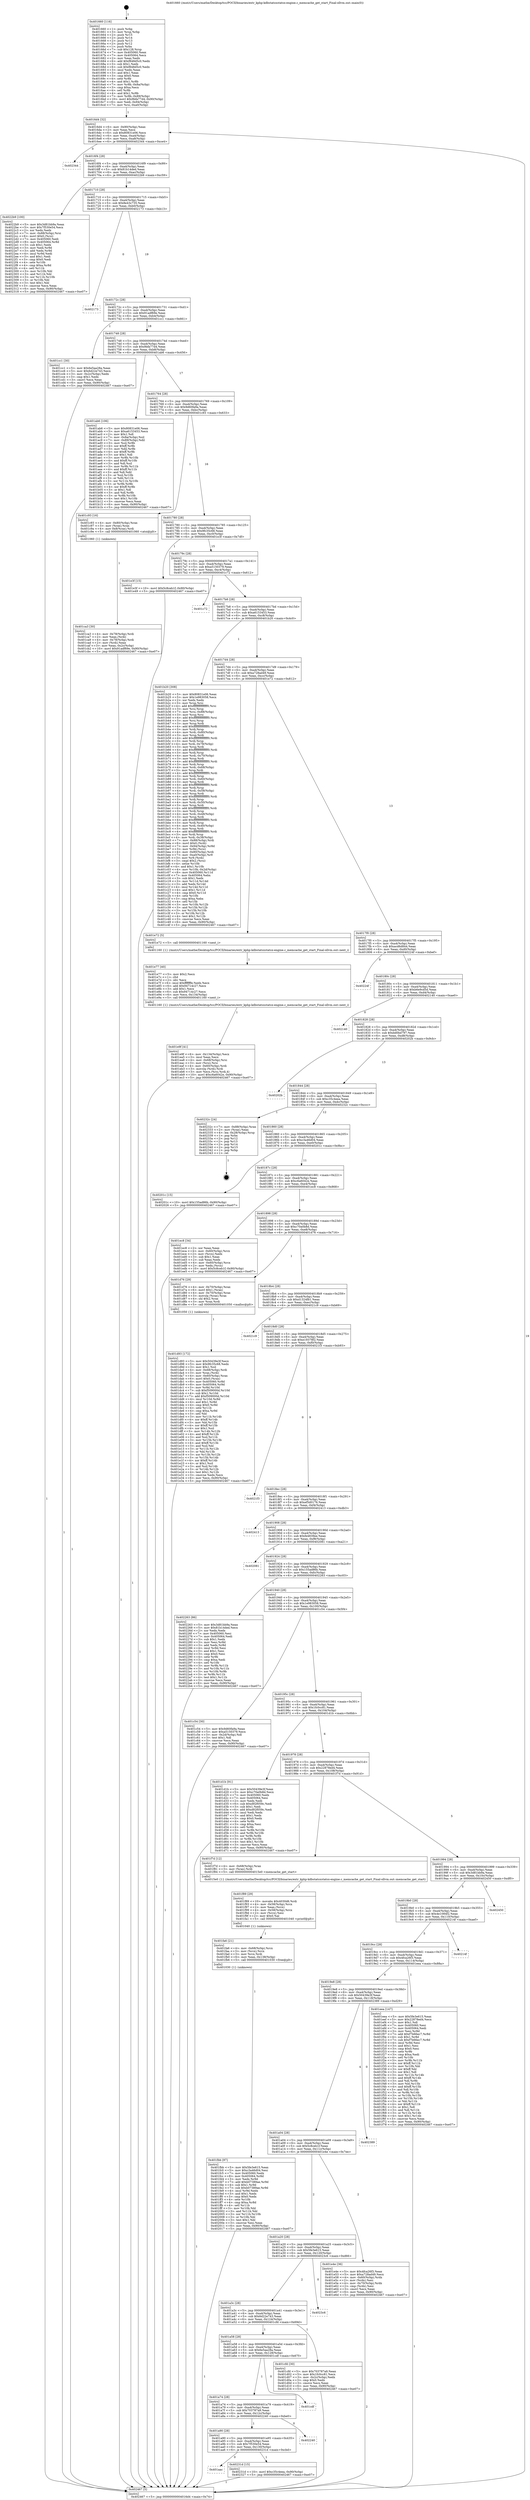 digraph "0x401660" {
  label = "0x401660 (/mnt/c/Users/mathe/Desktop/tcc/POCII/binaries/extr_kphp-kdbstatsxstatsx-engine.c_memcache_get_start_Final-ollvm.out::main(0))"
  labelloc = "t"
  node[shape=record]

  Entry [label="",width=0.3,height=0.3,shape=circle,fillcolor=black,style=filled]
  "0x4016d4" [label="{
     0x4016d4 [32]\l
     | [instrs]\l
     &nbsp;&nbsp;0x4016d4 \<+6\>: mov -0x90(%rbp),%eax\l
     &nbsp;&nbsp;0x4016da \<+2\>: mov %eax,%ecx\l
     &nbsp;&nbsp;0x4016dc \<+6\>: sub $0x80831e06,%ecx\l
     &nbsp;&nbsp;0x4016e2 \<+6\>: mov %eax,-0xa4(%rbp)\l
     &nbsp;&nbsp;0x4016e8 \<+6\>: mov %ecx,-0xa8(%rbp)\l
     &nbsp;&nbsp;0x4016ee \<+6\>: je 0000000000402344 \<main+0xce4\>\l
  }"]
  "0x402344" [label="{
     0x402344\l
  }", style=dashed]
  "0x4016f4" [label="{
     0x4016f4 [28]\l
     | [instrs]\l
     &nbsp;&nbsp;0x4016f4 \<+5\>: jmp 00000000004016f9 \<main+0x99\>\l
     &nbsp;&nbsp;0x4016f9 \<+6\>: mov -0xa4(%rbp),%eax\l
     &nbsp;&nbsp;0x4016ff \<+5\>: sub $0x81b14ded,%eax\l
     &nbsp;&nbsp;0x401704 \<+6\>: mov %eax,-0xac(%rbp)\l
     &nbsp;&nbsp;0x40170a \<+6\>: je 00000000004022b9 \<main+0xc59\>\l
  }"]
  Exit [label="",width=0.3,height=0.3,shape=circle,fillcolor=black,style=filled,peripheries=2]
  "0x4022b9" [label="{
     0x4022b9 [100]\l
     | [instrs]\l
     &nbsp;&nbsp;0x4022b9 \<+5\>: mov $0x3d81bb9a,%eax\l
     &nbsp;&nbsp;0x4022be \<+5\>: mov $0x7f530e54,%ecx\l
     &nbsp;&nbsp;0x4022c3 \<+2\>: xor %edx,%edx\l
     &nbsp;&nbsp;0x4022c5 \<+7\>: mov -0x88(%rbp),%rsi\l
     &nbsp;&nbsp;0x4022cc \<+6\>: movl $0x0,(%rsi)\l
     &nbsp;&nbsp;0x4022d2 \<+7\>: mov 0x405060,%edi\l
     &nbsp;&nbsp;0x4022d9 \<+8\>: mov 0x405064,%r8d\l
     &nbsp;&nbsp;0x4022e1 \<+3\>: sub $0x1,%edx\l
     &nbsp;&nbsp;0x4022e4 \<+3\>: mov %edi,%r9d\l
     &nbsp;&nbsp;0x4022e7 \<+3\>: add %edx,%r9d\l
     &nbsp;&nbsp;0x4022ea \<+4\>: imul %r9d,%edi\l
     &nbsp;&nbsp;0x4022ee \<+3\>: and $0x1,%edi\l
     &nbsp;&nbsp;0x4022f1 \<+3\>: cmp $0x0,%edi\l
     &nbsp;&nbsp;0x4022f4 \<+4\>: sete %r10b\l
     &nbsp;&nbsp;0x4022f8 \<+4\>: cmp $0xa,%r8d\l
     &nbsp;&nbsp;0x4022fc \<+4\>: setl %r11b\l
     &nbsp;&nbsp;0x402300 \<+3\>: mov %r10b,%bl\l
     &nbsp;&nbsp;0x402303 \<+3\>: and %r11b,%bl\l
     &nbsp;&nbsp;0x402306 \<+3\>: xor %r11b,%r10b\l
     &nbsp;&nbsp;0x402309 \<+3\>: or %r10b,%bl\l
     &nbsp;&nbsp;0x40230c \<+3\>: test $0x1,%bl\l
     &nbsp;&nbsp;0x40230f \<+3\>: cmovne %ecx,%eax\l
     &nbsp;&nbsp;0x402312 \<+6\>: mov %eax,-0x90(%rbp)\l
     &nbsp;&nbsp;0x402318 \<+5\>: jmp 0000000000402467 \<main+0xe07\>\l
  }"]
  "0x401710" [label="{
     0x401710 [28]\l
     | [instrs]\l
     &nbsp;&nbsp;0x401710 \<+5\>: jmp 0000000000401715 \<main+0xb5\>\l
     &nbsp;&nbsp;0x401715 \<+6\>: mov -0xa4(%rbp),%eax\l
     &nbsp;&nbsp;0x40171b \<+5\>: sub $0x8e43c735,%eax\l
     &nbsp;&nbsp;0x401720 \<+6\>: mov %eax,-0xb0(%rbp)\l
     &nbsp;&nbsp;0x401726 \<+6\>: je 0000000000402173 \<main+0xb13\>\l
  }"]
  "0x401aac" [label="{
     0x401aac\l
  }", style=dashed]
  "0x402173" [label="{
     0x402173\l
  }", style=dashed]
  "0x40172c" [label="{
     0x40172c [28]\l
     | [instrs]\l
     &nbsp;&nbsp;0x40172c \<+5\>: jmp 0000000000401731 \<main+0xd1\>\l
     &nbsp;&nbsp;0x401731 \<+6\>: mov -0xa4(%rbp),%eax\l
     &nbsp;&nbsp;0x401737 \<+5\>: sub $0x91adf69e,%eax\l
     &nbsp;&nbsp;0x40173c \<+6\>: mov %eax,-0xb4(%rbp)\l
     &nbsp;&nbsp;0x401742 \<+6\>: je 0000000000401cc1 \<main+0x661\>\l
  }"]
  "0x40231d" [label="{
     0x40231d [15]\l
     | [instrs]\l
     &nbsp;&nbsp;0x40231d \<+10\>: movl $0xc35c4eea,-0x90(%rbp)\l
     &nbsp;&nbsp;0x402327 \<+5\>: jmp 0000000000402467 \<main+0xe07\>\l
  }"]
  "0x401cc1" [label="{
     0x401cc1 [30]\l
     | [instrs]\l
     &nbsp;&nbsp;0x401cc1 \<+5\>: mov $0x6e5aa28a,%eax\l
     &nbsp;&nbsp;0x401cc6 \<+5\>: mov $0x6d22e743,%ecx\l
     &nbsp;&nbsp;0x401ccb \<+3\>: mov -0x2c(%rbp),%edx\l
     &nbsp;&nbsp;0x401cce \<+3\>: cmp $0x1,%edx\l
     &nbsp;&nbsp;0x401cd1 \<+3\>: cmovl %ecx,%eax\l
     &nbsp;&nbsp;0x401cd4 \<+6\>: mov %eax,-0x90(%rbp)\l
     &nbsp;&nbsp;0x401cda \<+5\>: jmp 0000000000402467 \<main+0xe07\>\l
  }"]
  "0x401748" [label="{
     0x401748 [28]\l
     | [instrs]\l
     &nbsp;&nbsp;0x401748 \<+5\>: jmp 000000000040174d \<main+0xed\>\l
     &nbsp;&nbsp;0x40174d \<+6\>: mov -0xa4(%rbp),%eax\l
     &nbsp;&nbsp;0x401753 \<+5\>: sub $0x9bfa77d4,%eax\l
     &nbsp;&nbsp;0x401758 \<+6\>: mov %eax,-0xb8(%rbp)\l
     &nbsp;&nbsp;0x40175e \<+6\>: je 0000000000401ab6 \<main+0x456\>\l
  }"]
  "0x401a90" [label="{
     0x401a90 [28]\l
     | [instrs]\l
     &nbsp;&nbsp;0x401a90 \<+5\>: jmp 0000000000401a95 \<main+0x435\>\l
     &nbsp;&nbsp;0x401a95 \<+6\>: mov -0xa4(%rbp),%eax\l
     &nbsp;&nbsp;0x401a9b \<+5\>: sub $0x7f530e54,%eax\l
     &nbsp;&nbsp;0x401aa0 \<+6\>: mov %eax,-0x130(%rbp)\l
     &nbsp;&nbsp;0x401aa6 \<+6\>: je 000000000040231d \<main+0xcbd\>\l
  }"]
  "0x401ab6" [label="{
     0x401ab6 [106]\l
     | [instrs]\l
     &nbsp;&nbsp;0x401ab6 \<+5\>: mov $0x80831e06,%eax\l
     &nbsp;&nbsp;0x401abb \<+5\>: mov $0xa6153453,%ecx\l
     &nbsp;&nbsp;0x401ac0 \<+2\>: mov $0x1,%dl\l
     &nbsp;&nbsp;0x401ac2 \<+7\>: mov -0x8a(%rbp),%sil\l
     &nbsp;&nbsp;0x401ac9 \<+7\>: mov -0x89(%rbp),%dil\l
     &nbsp;&nbsp;0x401ad0 \<+3\>: mov %sil,%r8b\l
     &nbsp;&nbsp;0x401ad3 \<+4\>: xor $0xff,%r8b\l
     &nbsp;&nbsp;0x401ad7 \<+3\>: mov %dil,%r9b\l
     &nbsp;&nbsp;0x401ada \<+4\>: xor $0xff,%r9b\l
     &nbsp;&nbsp;0x401ade \<+3\>: xor $0x1,%dl\l
     &nbsp;&nbsp;0x401ae1 \<+3\>: mov %r8b,%r10b\l
     &nbsp;&nbsp;0x401ae4 \<+4\>: and $0xff,%r10b\l
     &nbsp;&nbsp;0x401ae8 \<+3\>: and %dl,%sil\l
     &nbsp;&nbsp;0x401aeb \<+3\>: mov %r9b,%r11b\l
     &nbsp;&nbsp;0x401aee \<+4\>: and $0xff,%r11b\l
     &nbsp;&nbsp;0x401af2 \<+3\>: and %dl,%dil\l
     &nbsp;&nbsp;0x401af5 \<+3\>: or %sil,%r10b\l
     &nbsp;&nbsp;0x401af8 \<+3\>: or %dil,%r11b\l
     &nbsp;&nbsp;0x401afb \<+3\>: xor %r11b,%r10b\l
     &nbsp;&nbsp;0x401afe \<+3\>: or %r9b,%r8b\l
     &nbsp;&nbsp;0x401b01 \<+4\>: xor $0xff,%r8b\l
     &nbsp;&nbsp;0x401b05 \<+3\>: or $0x1,%dl\l
     &nbsp;&nbsp;0x401b08 \<+3\>: and %dl,%r8b\l
     &nbsp;&nbsp;0x401b0b \<+3\>: or %r8b,%r10b\l
     &nbsp;&nbsp;0x401b0e \<+4\>: test $0x1,%r10b\l
     &nbsp;&nbsp;0x401b12 \<+3\>: cmovne %ecx,%eax\l
     &nbsp;&nbsp;0x401b15 \<+6\>: mov %eax,-0x90(%rbp)\l
     &nbsp;&nbsp;0x401b1b \<+5\>: jmp 0000000000402467 \<main+0xe07\>\l
  }"]
  "0x401764" [label="{
     0x401764 [28]\l
     | [instrs]\l
     &nbsp;&nbsp;0x401764 \<+5\>: jmp 0000000000401769 \<main+0x109\>\l
     &nbsp;&nbsp;0x401769 \<+6\>: mov -0xa4(%rbp),%eax\l
     &nbsp;&nbsp;0x40176f \<+5\>: sub $0x9d60fa9a,%eax\l
     &nbsp;&nbsp;0x401774 \<+6\>: mov %eax,-0xbc(%rbp)\l
     &nbsp;&nbsp;0x40177a \<+6\>: je 0000000000401c93 \<main+0x633\>\l
  }"]
  "0x402467" [label="{
     0x402467 [5]\l
     | [instrs]\l
     &nbsp;&nbsp;0x402467 \<+5\>: jmp 00000000004016d4 \<main+0x74\>\l
  }"]
  "0x401660" [label="{
     0x401660 [116]\l
     | [instrs]\l
     &nbsp;&nbsp;0x401660 \<+1\>: push %rbp\l
     &nbsp;&nbsp;0x401661 \<+3\>: mov %rsp,%rbp\l
     &nbsp;&nbsp;0x401664 \<+2\>: push %r15\l
     &nbsp;&nbsp;0x401666 \<+2\>: push %r14\l
     &nbsp;&nbsp;0x401668 \<+2\>: push %r13\l
     &nbsp;&nbsp;0x40166a \<+2\>: push %r12\l
     &nbsp;&nbsp;0x40166c \<+1\>: push %rbx\l
     &nbsp;&nbsp;0x40166d \<+7\>: sub $0x128,%rsp\l
     &nbsp;&nbsp;0x401674 \<+7\>: mov 0x405060,%eax\l
     &nbsp;&nbsp;0x40167b \<+7\>: mov 0x405064,%ecx\l
     &nbsp;&nbsp;0x401682 \<+2\>: mov %eax,%edx\l
     &nbsp;&nbsp;0x401684 \<+6\>: add $0xf848d5c0,%edx\l
     &nbsp;&nbsp;0x40168a \<+3\>: sub $0x1,%edx\l
     &nbsp;&nbsp;0x40168d \<+6\>: sub $0xf848d5c0,%edx\l
     &nbsp;&nbsp;0x401693 \<+3\>: imul %edx,%eax\l
     &nbsp;&nbsp;0x401696 \<+3\>: and $0x1,%eax\l
     &nbsp;&nbsp;0x401699 \<+3\>: cmp $0x0,%eax\l
     &nbsp;&nbsp;0x40169c \<+4\>: sete %r8b\l
     &nbsp;&nbsp;0x4016a0 \<+4\>: and $0x1,%r8b\l
     &nbsp;&nbsp;0x4016a4 \<+7\>: mov %r8b,-0x8a(%rbp)\l
     &nbsp;&nbsp;0x4016ab \<+3\>: cmp $0xa,%ecx\l
     &nbsp;&nbsp;0x4016ae \<+4\>: setl %r8b\l
     &nbsp;&nbsp;0x4016b2 \<+4\>: and $0x1,%r8b\l
     &nbsp;&nbsp;0x4016b6 \<+7\>: mov %r8b,-0x89(%rbp)\l
     &nbsp;&nbsp;0x4016bd \<+10\>: movl $0x9bfa77d4,-0x90(%rbp)\l
     &nbsp;&nbsp;0x4016c7 \<+6\>: mov %edi,-0x94(%rbp)\l
     &nbsp;&nbsp;0x4016cd \<+7\>: mov %rsi,-0xa0(%rbp)\l
  }"]
  "0x402240" [label="{
     0x402240\l
  }", style=dashed]
  "0x401c93" [label="{
     0x401c93 [16]\l
     | [instrs]\l
     &nbsp;&nbsp;0x401c93 \<+4\>: mov -0x80(%rbp),%rax\l
     &nbsp;&nbsp;0x401c97 \<+3\>: mov (%rax),%rax\l
     &nbsp;&nbsp;0x401c9a \<+4\>: mov 0x8(%rax),%rdi\l
     &nbsp;&nbsp;0x401c9e \<+5\>: call 0000000000401060 \<atoi@plt\>\l
     | [calls]\l
     &nbsp;&nbsp;0x401060 \{1\} (unknown)\l
  }"]
  "0x401780" [label="{
     0x401780 [28]\l
     | [instrs]\l
     &nbsp;&nbsp;0x401780 \<+5\>: jmp 0000000000401785 \<main+0x125\>\l
     &nbsp;&nbsp;0x401785 \<+6\>: mov -0xa4(%rbp),%eax\l
     &nbsp;&nbsp;0x40178b \<+5\>: sub $0x9fc35c68,%eax\l
     &nbsp;&nbsp;0x401790 \<+6\>: mov %eax,-0xc0(%rbp)\l
     &nbsp;&nbsp;0x401796 \<+6\>: je 0000000000401e3f \<main+0x7df\>\l
  }"]
  "0x401a74" [label="{
     0x401a74 [28]\l
     | [instrs]\l
     &nbsp;&nbsp;0x401a74 \<+5\>: jmp 0000000000401a79 \<main+0x419\>\l
     &nbsp;&nbsp;0x401a79 \<+6\>: mov -0xa4(%rbp),%eax\l
     &nbsp;&nbsp;0x401a7f \<+5\>: sub $0x703787a9,%eax\l
     &nbsp;&nbsp;0x401a84 \<+6\>: mov %eax,-0x12c(%rbp)\l
     &nbsp;&nbsp;0x401a8a \<+6\>: je 0000000000402240 \<main+0xbe0\>\l
  }"]
  "0x401e3f" [label="{
     0x401e3f [15]\l
     | [instrs]\l
     &nbsp;&nbsp;0x401e3f \<+10\>: movl $0x5c8ceb1f,-0x90(%rbp)\l
     &nbsp;&nbsp;0x401e49 \<+5\>: jmp 0000000000402467 \<main+0xe07\>\l
  }"]
  "0x40179c" [label="{
     0x40179c [28]\l
     | [instrs]\l
     &nbsp;&nbsp;0x40179c \<+5\>: jmp 00000000004017a1 \<main+0x141\>\l
     &nbsp;&nbsp;0x4017a1 \<+6\>: mov -0xa4(%rbp),%eax\l
     &nbsp;&nbsp;0x4017a7 \<+5\>: sub $0xa5150379,%eax\l
     &nbsp;&nbsp;0x4017ac \<+6\>: mov %eax,-0xc4(%rbp)\l
     &nbsp;&nbsp;0x4017b2 \<+6\>: je 0000000000401c72 \<main+0x612\>\l
  }"]
  "0x401cdf" [label="{
     0x401cdf\l
  }", style=dashed]
  "0x401c72" [label="{
     0x401c72\l
  }", style=dashed]
  "0x4017b8" [label="{
     0x4017b8 [28]\l
     | [instrs]\l
     &nbsp;&nbsp;0x4017b8 \<+5\>: jmp 00000000004017bd \<main+0x15d\>\l
     &nbsp;&nbsp;0x4017bd \<+6\>: mov -0xa4(%rbp),%eax\l
     &nbsp;&nbsp;0x4017c3 \<+5\>: sub $0xa6153453,%eax\l
     &nbsp;&nbsp;0x4017c8 \<+6\>: mov %eax,-0xc8(%rbp)\l
     &nbsp;&nbsp;0x4017ce \<+6\>: je 0000000000401b20 \<main+0x4c0\>\l
  }"]
  "0x401fbb" [label="{
     0x401fbb [97]\l
     | [instrs]\l
     &nbsp;&nbsp;0x401fbb \<+5\>: mov $0x5fe3e615,%eax\l
     &nbsp;&nbsp;0x401fc0 \<+5\>: mov $0xc3a46d04,%esi\l
     &nbsp;&nbsp;0x401fc5 \<+7\>: mov 0x405060,%edx\l
     &nbsp;&nbsp;0x401fcc \<+8\>: mov 0x405064,%r8d\l
     &nbsp;&nbsp;0x401fd4 \<+3\>: mov %edx,%r9d\l
     &nbsp;&nbsp;0x401fd7 \<+7\>: add $0xb07389ae,%r9d\l
     &nbsp;&nbsp;0x401fde \<+4\>: sub $0x1,%r9d\l
     &nbsp;&nbsp;0x401fe2 \<+7\>: sub $0xb07389ae,%r9d\l
     &nbsp;&nbsp;0x401fe9 \<+4\>: imul %r9d,%edx\l
     &nbsp;&nbsp;0x401fed \<+3\>: and $0x1,%edx\l
     &nbsp;&nbsp;0x401ff0 \<+3\>: cmp $0x0,%edx\l
     &nbsp;&nbsp;0x401ff3 \<+4\>: sete %r10b\l
     &nbsp;&nbsp;0x401ff7 \<+4\>: cmp $0xa,%r8d\l
     &nbsp;&nbsp;0x401ffb \<+4\>: setl %r11b\l
     &nbsp;&nbsp;0x401fff \<+3\>: mov %r10b,%bl\l
     &nbsp;&nbsp;0x402002 \<+3\>: and %r11b,%bl\l
     &nbsp;&nbsp;0x402005 \<+3\>: xor %r11b,%r10b\l
     &nbsp;&nbsp;0x402008 \<+3\>: or %r10b,%bl\l
     &nbsp;&nbsp;0x40200b \<+3\>: test $0x1,%bl\l
     &nbsp;&nbsp;0x40200e \<+3\>: cmovne %esi,%eax\l
     &nbsp;&nbsp;0x402011 \<+6\>: mov %eax,-0x90(%rbp)\l
     &nbsp;&nbsp;0x402017 \<+5\>: jmp 0000000000402467 \<main+0xe07\>\l
  }"]
  "0x401b20" [label="{
     0x401b20 [308]\l
     | [instrs]\l
     &nbsp;&nbsp;0x401b20 \<+5\>: mov $0x80831e06,%eax\l
     &nbsp;&nbsp;0x401b25 \<+5\>: mov $0x1e983058,%ecx\l
     &nbsp;&nbsp;0x401b2a \<+2\>: xor %edx,%edx\l
     &nbsp;&nbsp;0x401b2c \<+3\>: mov %rsp,%rsi\l
     &nbsp;&nbsp;0x401b2f \<+4\>: add $0xfffffffffffffff0,%rsi\l
     &nbsp;&nbsp;0x401b33 \<+3\>: mov %rsi,%rsp\l
     &nbsp;&nbsp;0x401b36 \<+7\>: mov %rsi,-0x88(%rbp)\l
     &nbsp;&nbsp;0x401b3d \<+3\>: mov %rsp,%rsi\l
     &nbsp;&nbsp;0x401b40 \<+4\>: add $0xfffffffffffffff0,%rsi\l
     &nbsp;&nbsp;0x401b44 \<+3\>: mov %rsi,%rsp\l
     &nbsp;&nbsp;0x401b47 \<+3\>: mov %rsp,%rdi\l
     &nbsp;&nbsp;0x401b4a \<+4\>: add $0xfffffffffffffff0,%rdi\l
     &nbsp;&nbsp;0x401b4e \<+3\>: mov %rdi,%rsp\l
     &nbsp;&nbsp;0x401b51 \<+4\>: mov %rdi,-0x80(%rbp)\l
     &nbsp;&nbsp;0x401b55 \<+3\>: mov %rsp,%rdi\l
     &nbsp;&nbsp;0x401b58 \<+4\>: add $0xfffffffffffffff0,%rdi\l
     &nbsp;&nbsp;0x401b5c \<+3\>: mov %rdi,%rsp\l
     &nbsp;&nbsp;0x401b5f \<+4\>: mov %rdi,-0x78(%rbp)\l
     &nbsp;&nbsp;0x401b63 \<+3\>: mov %rsp,%rdi\l
     &nbsp;&nbsp;0x401b66 \<+4\>: add $0xfffffffffffffff0,%rdi\l
     &nbsp;&nbsp;0x401b6a \<+3\>: mov %rdi,%rsp\l
     &nbsp;&nbsp;0x401b6d \<+4\>: mov %rdi,-0x70(%rbp)\l
     &nbsp;&nbsp;0x401b71 \<+3\>: mov %rsp,%rdi\l
     &nbsp;&nbsp;0x401b74 \<+4\>: add $0xfffffffffffffff0,%rdi\l
     &nbsp;&nbsp;0x401b78 \<+3\>: mov %rdi,%rsp\l
     &nbsp;&nbsp;0x401b7b \<+4\>: mov %rdi,-0x68(%rbp)\l
     &nbsp;&nbsp;0x401b7f \<+3\>: mov %rsp,%rdi\l
     &nbsp;&nbsp;0x401b82 \<+4\>: add $0xfffffffffffffff0,%rdi\l
     &nbsp;&nbsp;0x401b86 \<+3\>: mov %rdi,%rsp\l
     &nbsp;&nbsp;0x401b89 \<+4\>: mov %rdi,-0x60(%rbp)\l
     &nbsp;&nbsp;0x401b8d \<+3\>: mov %rsp,%rdi\l
     &nbsp;&nbsp;0x401b90 \<+4\>: add $0xfffffffffffffff0,%rdi\l
     &nbsp;&nbsp;0x401b94 \<+3\>: mov %rdi,%rsp\l
     &nbsp;&nbsp;0x401b97 \<+4\>: mov %rdi,-0x58(%rbp)\l
     &nbsp;&nbsp;0x401b9b \<+3\>: mov %rsp,%rdi\l
     &nbsp;&nbsp;0x401b9e \<+4\>: add $0xfffffffffffffff0,%rdi\l
     &nbsp;&nbsp;0x401ba2 \<+3\>: mov %rdi,%rsp\l
     &nbsp;&nbsp;0x401ba5 \<+4\>: mov %rdi,-0x50(%rbp)\l
     &nbsp;&nbsp;0x401ba9 \<+3\>: mov %rsp,%rdi\l
     &nbsp;&nbsp;0x401bac \<+4\>: add $0xfffffffffffffff0,%rdi\l
     &nbsp;&nbsp;0x401bb0 \<+3\>: mov %rdi,%rsp\l
     &nbsp;&nbsp;0x401bb3 \<+4\>: mov %rdi,-0x48(%rbp)\l
     &nbsp;&nbsp;0x401bb7 \<+3\>: mov %rsp,%rdi\l
     &nbsp;&nbsp;0x401bba \<+4\>: add $0xfffffffffffffff0,%rdi\l
     &nbsp;&nbsp;0x401bbe \<+3\>: mov %rdi,%rsp\l
     &nbsp;&nbsp;0x401bc1 \<+4\>: mov %rdi,-0x40(%rbp)\l
     &nbsp;&nbsp;0x401bc5 \<+3\>: mov %rsp,%rdi\l
     &nbsp;&nbsp;0x401bc8 \<+4\>: add $0xfffffffffffffff0,%rdi\l
     &nbsp;&nbsp;0x401bcc \<+3\>: mov %rdi,%rsp\l
     &nbsp;&nbsp;0x401bcf \<+4\>: mov %rdi,-0x38(%rbp)\l
     &nbsp;&nbsp;0x401bd3 \<+7\>: mov -0x88(%rbp),%rdi\l
     &nbsp;&nbsp;0x401bda \<+6\>: movl $0x0,(%rdi)\l
     &nbsp;&nbsp;0x401be0 \<+7\>: mov -0x94(%rbp),%r8d\l
     &nbsp;&nbsp;0x401be7 \<+3\>: mov %r8d,(%rsi)\l
     &nbsp;&nbsp;0x401bea \<+4\>: mov -0x80(%rbp),%rdi\l
     &nbsp;&nbsp;0x401bee \<+7\>: mov -0xa0(%rbp),%r9\l
     &nbsp;&nbsp;0x401bf5 \<+3\>: mov %r9,(%rdi)\l
     &nbsp;&nbsp;0x401bf8 \<+3\>: cmpl $0x2,(%rsi)\l
     &nbsp;&nbsp;0x401bfb \<+4\>: setne %r10b\l
     &nbsp;&nbsp;0x401bff \<+4\>: and $0x1,%r10b\l
     &nbsp;&nbsp;0x401c03 \<+4\>: mov %r10b,-0x2d(%rbp)\l
     &nbsp;&nbsp;0x401c07 \<+8\>: mov 0x405060,%r11d\l
     &nbsp;&nbsp;0x401c0f \<+7\>: mov 0x405064,%ebx\l
     &nbsp;&nbsp;0x401c16 \<+3\>: sub $0x1,%edx\l
     &nbsp;&nbsp;0x401c19 \<+3\>: mov %r11d,%r14d\l
     &nbsp;&nbsp;0x401c1c \<+3\>: add %edx,%r14d\l
     &nbsp;&nbsp;0x401c1f \<+4\>: imul %r14d,%r11d\l
     &nbsp;&nbsp;0x401c23 \<+4\>: and $0x1,%r11d\l
     &nbsp;&nbsp;0x401c27 \<+4\>: cmp $0x0,%r11d\l
     &nbsp;&nbsp;0x401c2b \<+4\>: sete %r10b\l
     &nbsp;&nbsp;0x401c2f \<+3\>: cmp $0xa,%ebx\l
     &nbsp;&nbsp;0x401c32 \<+4\>: setl %r15b\l
     &nbsp;&nbsp;0x401c36 \<+3\>: mov %r10b,%r12b\l
     &nbsp;&nbsp;0x401c39 \<+3\>: and %r15b,%r12b\l
     &nbsp;&nbsp;0x401c3c \<+3\>: xor %r15b,%r10b\l
     &nbsp;&nbsp;0x401c3f \<+3\>: or %r10b,%r12b\l
     &nbsp;&nbsp;0x401c42 \<+4\>: test $0x1,%r12b\l
     &nbsp;&nbsp;0x401c46 \<+3\>: cmovne %ecx,%eax\l
     &nbsp;&nbsp;0x401c49 \<+6\>: mov %eax,-0x90(%rbp)\l
     &nbsp;&nbsp;0x401c4f \<+5\>: jmp 0000000000402467 \<main+0xe07\>\l
  }"]
  "0x4017d4" [label="{
     0x4017d4 [28]\l
     | [instrs]\l
     &nbsp;&nbsp;0x4017d4 \<+5\>: jmp 00000000004017d9 \<main+0x179\>\l
     &nbsp;&nbsp;0x4017d9 \<+6\>: mov -0xa4(%rbp),%eax\l
     &nbsp;&nbsp;0x4017df \<+5\>: sub $0xa728ad49,%eax\l
     &nbsp;&nbsp;0x4017e4 \<+6\>: mov %eax,-0xcc(%rbp)\l
     &nbsp;&nbsp;0x4017ea \<+6\>: je 0000000000401e72 \<main+0x812\>\l
  }"]
  "0x401fa6" [label="{
     0x401fa6 [21]\l
     | [instrs]\l
     &nbsp;&nbsp;0x401fa6 \<+4\>: mov -0x68(%rbp),%rcx\l
     &nbsp;&nbsp;0x401faa \<+3\>: mov (%rcx),%rcx\l
     &nbsp;&nbsp;0x401fad \<+3\>: mov %rcx,%rdi\l
     &nbsp;&nbsp;0x401fb0 \<+6\>: mov %eax,-0x138(%rbp)\l
     &nbsp;&nbsp;0x401fb6 \<+5\>: call 0000000000401030 \<free@plt\>\l
     | [calls]\l
     &nbsp;&nbsp;0x401030 \{1\} (unknown)\l
  }"]
  "0x401f89" [label="{
     0x401f89 [29]\l
     | [instrs]\l
     &nbsp;&nbsp;0x401f89 \<+10\>: movabs $0x4030d6,%rdi\l
     &nbsp;&nbsp;0x401f93 \<+4\>: mov -0x58(%rbp),%rcx\l
     &nbsp;&nbsp;0x401f97 \<+2\>: mov %eax,(%rcx)\l
     &nbsp;&nbsp;0x401f99 \<+4\>: mov -0x58(%rbp),%rcx\l
     &nbsp;&nbsp;0x401f9d \<+2\>: mov (%rcx),%esi\l
     &nbsp;&nbsp;0x401f9f \<+2\>: mov $0x0,%al\l
     &nbsp;&nbsp;0x401fa1 \<+5\>: call 0000000000401040 \<printf@plt\>\l
     | [calls]\l
     &nbsp;&nbsp;0x401040 \{1\} (unknown)\l
  }"]
  "0x401e72" [label="{
     0x401e72 [5]\l
     | [instrs]\l
     &nbsp;&nbsp;0x401e72 \<+5\>: call 0000000000401160 \<next_i\>\l
     | [calls]\l
     &nbsp;&nbsp;0x401160 \{1\} (/mnt/c/Users/mathe/Desktop/tcc/POCII/binaries/extr_kphp-kdbstatsxstatsx-engine.c_memcache_get_start_Final-ollvm.out::next_i)\l
  }"]
  "0x4017f0" [label="{
     0x4017f0 [28]\l
     | [instrs]\l
     &nbsp;&nbsp;0x4017f0 \<+5\>: jmp 00000000004017f5 \<main+0x195\>\l
     &nbsp;&nbsp;0x4017f5 \<+6\>: mov -0xa4(%rbp),%eax\l
     &nbsp;&nbsp;0x4017fb \<+5\>: sub $0xacd6d844,%eax\l
     &nbsp;&nbsp;0x401800 \<+6\>: mov %eax,-0xd0(%rbp)\l
     &nbsp;&nbsp;0x401806 \<+6\>: je 000000000040224f \<main+0xbef\>\l
  }"]
  "0x401e9f" [label="{
     0x401e9f [41]\l
     | [instrs]\l
     &nbsp;&nbsp;0x401e9f \<+6\>: mov -0x134(%rbp),%ecx\l
     &nbsp;&nbsp;0x401ea5 \<+3\>: imul %eax,%ecx\l
     &nbsp;&nbsp;0x401ea8 \<+4\>: mov -0x68(%rbp),%rsi\l
     &nbsp;&nbsp;0x401eac \<+3\>: mov (%rsi),%rsi\l
     &nbsp;&nbsp;0x401eaf \<+4\>: mov -0x60(%rbp),%rdi\l
     &nbsp;&nbsp;0x401eb3 \<+3\>: movslq (%rdi),%rdi\l
     &nbsp;&nbsp;0x401eb6 \<+3\>: mov %ecx,(%rsi,%rdi,4)\l
     &nbsp;&nbsp;0x401eb9 \<+10\>: movl $0xc6a6042e,-0x90(%rbp)\l
     &nbsp;&nbsp;0x401ec3 \<+5\>: jmp 0000000000402467 \<main+0xe07\>\l
  }"]
  "0x40224f" [label="{
     0x40224f\l
  }", style=dashed]
  "0x40180c" [label="{
     0x40180c [28]\l
     | [instrs]\l
     &nbsp;&nbsp;0x40180c \<+5\>: jmp 0000000000401811 \<main+0x1b1\>\l
     &nbsp;&nbsp;0x401811 \<+6\>: mov -0xa4(%rbp),%eax\l
     &nbsp;&nbsp;0x401817 \<+5\>: sub $0xb6e9cd5d,%eax\l
     &nbsp;&nbsp;0x40181c \<+6\>: mov %eax,-0xd4(%rbp)\l
     &nbsp;&nbsp;0x401822 \<+6\>: je 0000000000402140 \<main+0xae0\>\l
  }"]
  "0x401e77" [label="{
     0x401e77 [40]\l
     | [instrs]\l
     &nbsp;&nbsp;0x401e77 \<+5\>: mov $0x2,%ecx\l
     &nbsp;&nbsp;0x401e7c \<+1\>: cltd\l
     &nbsp;&nbsp;0x401e7d \<+2\>: idiv %ecx\l
     &nbsp;&nbsp;0x401e7f \<+6\>: imul $0xfffffffe,%edx,%ecx\l
     &nbsp;&nbsp;0x401e85 \<+6\>: add $0x94714c27,%ecx\l
     &nbsp;&nbsp;0x401e8b \<+3\>: add $0x1,%ecx\l
     &nbsp;&nbsp;0x401e8e \<+6\>: sub $0x94714c27,%ecx\l
     &nbsp;&nbsp;0x401e94 \<+6\>: mov %ecx,-0x134(%rbp)\l
     &nbsp;&nbsp;0x401e9a \<+5\>: call 0000000000401160 \<next_i\>\l
     | [calls]\l
     &nbsp;&nbsp;0x401160 \{1\} (/mnt/c/Users/mathe/Desktop/tcc/POCII/binaries/extr_kphp-kdbstatsxstatsx-engine.c_memcache_get_start_Final-ollvm.out::next_i)\l
  }"]
  "0x402140" [label="{
     0x402140\l
  }", style=dashed]
  "0x401828" [label="{
     0x401828 [28]\l
     | [instrs]\l
     &nbsp;&nbsp;0x401828 \<+5\>: jmp 000000000040182d \<main+0x1cd\>\l
     &nbsp;&nbsp;0x40182d \<+6\>: mov -0xa4(%rbp),%eax\l
     &nbsp;&nbsp;0x401833 \<+5\>: sub $0xbd0bd797,%eax\l
     &nbsp;&nbsp;0x401838 \<+6\>: mov %eax,-0xd8(%rbp)\l
     &nbsp;&nbsp;0x40183e \<+6\>: je 000000000040202b \<main+0x9cb\>\l
  }"]
  "0x401d93" [label="{
     0x401d93 [172]\l
     | [instrs]\l
     &nbsp;&nbsp;0x401d93 \<+5\>: mov $0x50439e3f,%ecx\l
     &nbsp;&nbsp;0x401d98 \<+5\>: mov $0x9fc35c68,%edx\l
     &nbsp;&nbsp;0x401d9d \<+3\>: mov $0x1,%sil\l
     &nbsp;&nbsp;0x401da0 \<+4\>: mov -0x68(%rbp),%rdi\l
     &nbsp;&nbsp;0x401da4 \<+3\>: mov %rax,(%rdi)\l
     &nbsp;&nbsp;0x401da7 \<+4\>: mov -0x60(%rbp),%rax\l
     &nbsp;&nbsp;0x401dab \<+6\>: movl $0x0,(%rax)\l
     &nbsp;&nbsp;0x401db1 \<+8\>: mov 0x405060,%r8d\l
     &nbsp;&nbsp;0x401db9 \<+8\>: mov 0x405064,%r9d\l
     &nbsp;&nbsp;0x401dc1 \<+3\>: mov %r8d,%r10d\l
     &nbsp;&nbsp;0x401dc4 \<+7\>: sub $0xf509000d,%r10d\l
     &nbsp;&nbsp;0x401dcb \<+4\>: sub $0x1,%r10d\l
     &nbsp;&nbsp;0x401dcf \<+7\>: add $0xf509000d,%r10d\l
     &nbsp;&nbsp;0x401dd6 \<+4\>: imul %r10d,%r8d\l
     &nbsp;&nbsp;0x401dda \<+4\>: and $0x1,%r8d\l
     &nbsp;&nbsp;0x401dde \<+4\>: cmp $0x0,%r8d\l
     &nbsp;&nbsp;0x401de2 \<+4\>: sete %r11b\l
     &nbsp;&nbsp;0x401de6 \<+4\>: cmp $0xa,%r9d\l
     &nbsp;&nbsp;0x401dea \<+3\>: setl %bl\l
     &nbsp;&nbsp;0x401ded \<+3\>: mov %r11b,%r14b\l
     &nbsp;&nbsp;0x401df0 \<+4\>: xor $0xff,%r14b\l
     &nbsp;&nbsp;0x401df4 \<+3\>: mov %bl,%r15b\l
     &nbsp;&nbsp;0x401df7 \<+4\>: xor $0xff,%r15b\l
     &nbsp;&nbsp;0x401dfb \<+4\>: xor $0x1,%sil\l
     &nbsp;&nbsp;0x401dff \<+3\>: mov %r14b,%r12b\l
     &nbsp;&nbsp;0x401e02 \<+4\>: and $0xff,%r12b\l
     &nbsp;&nbsp;0x401e06 \<+3\>: and %sil,%r11b\l
     &nbsp;&nbsp;0x401e09 \<+3\>: mov %r15b,%r13b\l
     &nbsp;&nbsp;0x401e0c \<+4\>: and $0xff,%r13b\l
     &nbsp;&nbsp;0x401e10 \<+3\>: and %sil,%bl\l
     &nbsp;&nbsp;0x401e13 \<+3\>: or %r11b,%r12b\l
     &nbsp;&nbsp;0x401e16 \<+3\>: or %bl,%r13b\l
     &nbsp;&nbsp;0x401e19 \<+3\>: xor %r13b,%r12b\l
     &nbsp;&nbsp;0x401e1c \<+3\>: or %r15b,%r14b\l
     &nbsp;&nbsp;0x401e1f \<+4\>: xor $0xff,%r14b\l
     &nbsp;&nbsp;0x401e23 \<+4\>: or $0x1,%sil\l
     &nbsp;&nbsp;0x401e27 \<+3\>: and %sil,%r14b\l
     &nbsp;&nbsp;0x401e2a \<+3\>: or %r14b,%r12b\l
     &nbsp;&nbsp;0x401e2d \<+4\>: test $0x1,%r12b\l
     &nbsp;&nbsp;0x401e31 \<+3\>: cmovne %edx,%ecx\l
     &nbsp;&nbsp;0x401e34 \<+6\>: mov %ecx,-0x90(%rbp)\l
     &nbsp;&nbsp;0x401e3a \<+5\>: jmp 0000000000402467 \<main+0xe07\>\l
  }"]
  "0x40202b" [label="{
     0x40202b\l
  }", style=dashed]
  "0x401844" [label="{
     0x401844 [28]\l
     | [instrs]\l
     &nbsp;&nbsp;0x401844 \<+5\>: jmp 0000000000401849 \<main+0x1e9\>\l
     &nbsp;&nbsp;0x401849 \<+6\>: mov -0xa4(%rbp),%eax\l
     &nbsp;&nbsp;0x40184f \<+5\>: sub $0xc35c4eea,%eax\l
     &nbsp;&nbsp;0x401854 \<+6\>: mov %eax,-0xdc(%rbp)\l
     &nbsp;&nbsp;0x40185a \<+6\>: je 000000000040232c \<main+0xccc\>\l
  }"]
  "0x401a58" [label="{
     0x401a58 [28]\l
     | [instrs]\l
     &nbsp;&nbsp;0x401a58 \<+5\>: jmp 0000000000401a5d \<main+0x3fd\>\l
     &nbsp;&nbsp;0x401a5d \<+6\>: mov -0xa4(%rbp),%eax\l
     &nbsp;&nbsp;0x401a63 \<+5\>: sub $0x6e5aa28a,%eax\l
     &nbsp;&nbsp;0x401a68 \<+6\>: mov %eax,-0x128(%rbp)\l
     &nbsp;&nbsp;0x401a6e \<+6\>: je 0000000000401cdf \<main+0x67f\>\l
  }"]
  "0x40232c" [label="{
     0x40232c [24]\l
     | [instrs]\l
     &nbsp;&nbsp;0x40232c \<+7\>: mov -0x88(%rbp),%rax\l
     &nbsp;&nbsp;0x402333 \<+2\>: mov (%rax),%eax\l
     &nbsp;&nbsp;0x402335 \<+4\>: lea -0x28(%rbp),%rsp\l
     &nbsp;&nbsp;0x402339 \<+1\>: pop %rbx\l
     &nbsp;&nbsp;0x40233a \<+2\>: pop %r12\l
     &nbsp;&nbsp;0x40233c \<+2\>: pop %r13\l
     &nbsp;&nbsp;0x40233e \<+2\>: pop %r14\l
     &nbsp;&nbsp;0x402340 \<+2\>: pop %r15\l
     &nbsp;&nbsp;0x402342 \<+1\>: pop %rbp\l
     &nbsp;&nbsp;0x402343 \<+1\>: ret\l
  }"]
  "0x401860" [label="{
     0x401860 [28]\l
     | [instrs]\l
     &nbsp;&nbsp;0x401860 \<+5\>: jmp 0000000000401865 \<main+0x205\>\l
     &nbsp;&nbsp;0x401865 \<+6\>: mov -0xa4(%rbp),%eax\l
     &nbsp;&nbsp;0x40186b \<+5\>: sub $0xc3a46d04,%eax\l
     &nbsp;&nbsp;0x401870 \<+6\>: mov %eax,-0xe0(%rbp)\l
     &nbsp;&nbsp;0x401876 \<+6\>: je 000000000040201c \<main+0x9bc\>\l
  }"]
  "0x401cfd" [label="{
     0x401cfd [30]\l
     | [instrs]\l
     &nbsp;&nbsp;0x401cfd \<+5\>: mov $0x703787a9,%eax\l
     &nbsp;&nbsp;0x401d02 \<+5\>: mov $0x1fc0cc81,%ecx\l
     &nbsp;&nbsp;0x401d07 \<+3\>: mov -0x2c(%rbp),%edx\l
     &nbsp;&nbsp;0x401d0a \<+3\>: cmp $0x0,%edx\l
     &nbsp;&nbsp;0x401d0d \<+3\>: cmove %ecx,%eax\l
     &nbsp;&nbsp;0x401d10 \<+6\>: mov %eax,-0x90(%rbp)\l
     &nbsp;&nbsp;0x401d16 \<+5\>: jmp 0000000000402467 \<main+0xe07\>\l
  }"]
  "0x40201c" [label="{
     0x40201c [15]\l
     | [instrs]\l
     &nbsp;&nbsp;0x40201c \<+10\>: movl $0x155ad86b,-0x90(%rbp)\l
     &nbsp;&nbsp;0x402026 \<+5\>: jmp 0000000000402467 \<main+0xe07\>\l
  }"]
  "0x40187c" [label="{
     0x40187c [28]\l
     | [instrs]\l
     &nbsp;&nbsp;0x40187c \<+5\>: jmp 0000000000401881 \<main+0x221\>\l
     &nbsp;&nbsp;0x401881 \<+6\>: mov -0xa4(%rbp),%eax\l
     &nbsp;&nbsp;0x401887 \<+5\>: sub $0xc6a6042e,%eax\l
     &nbsp;&nbsp;0x40188c \<+6\>: mov %eax,-0xe4(%rbp)\l
     &nbsp;&nbsp;0x401892 \<+6\>: je 0000000000401ec8 \<main+0x868\>\l
  }"]
  "0x401a3c" [label="{
     0x401a3c [28]\l
     | [instrs]\l
     &nbsp;&nbsp;0x401a3c \<+5\>: jmp 0000000000401a41 \<main+0x3e1\>\l
     &nbsp;&nbsp;0x401a41 \<+6\>: mov -0xa4(%rbp),%eax\l
     &nbsp;&nbsp;0x401a47 \<+5\>: sub $0x6d22e743,%eax\l
     &nbsp;&nbsp;0x401a4c \<+6\>: mov %eax,-0x124(%rbp)\l
     &nbsp;&nbsp;0x401a52 \<+6\>: je 0000000000401cfd \<main+0x69d\>\l
  }"]
  "0x401ec8" [label="{
     0x401ec8 [34]\l
     | [instrs]\l
     &nbsp;&nbsp;0x401ec8 \<+2\>: xor %eax,%eax\l
     &nbsp;&nbsp;0x401eca \<+4\>: mov -0x60(%rbp),%rcx\l
     &nbsp;&nbsp;0x401ece \<+2\>: mov (%rcx),%edx\l
     &nbsp;&nbsp;0x401ed0 \<+3\>: sub $0x1,%eax\l
     &nbsp;&nbsp;0x401ed3 \<+2\>: sub %eax,%edx\l
     &nbsp;&nbsp;0x401ed5 \<+4\>: mov -0x60(%rbp),%rcx\l
     &nbsp;&nbsp;0x401ed9 \<+2\>: mov %edx,(%rcx)\l
     &nbsp;&nbsp;0x401edb \<+10\>: movl $0x5c8ceb1f,-0x90(%rbp)\l
     &nbsp;&nbsp;0x401ee5 \<+5\>: jmp 0000000000402467 \<main+0xe07\>\l
  }"]
  "0x401898" [label="{
     0x401898 [28]\l
     | [instrs]\l
     &nbsp;&nbsp;0x401898 \<+5\>: jmp 000000000040189d \<main+0x23d\>\l
     &nbsp;&nbsp;0x40189d \<+6\>: mov -0xa4(%rbp),%eax\l
     &nbsp;&nbsp;0x4018a3 \<+5\>: sub $0xc70a0b8d,%eax\l
     &nbsp;&nbsp;0x4018a8 \<+6\>: mov %eax,-0xe8(%rbp)\l
     &nbsp;&nbsp;0x4018ae \<+6\>: je 0000000000401d76 \<main+0x716\>\l
  }"]
  "0x4023c6" [label="{
     0x4023c6\l
  }", style=dashed]
  "0x401d76" [label="{
     0x401d76 [29]\l
     | [instrs]\l
     &nbsp;&nbsp;0x401d76 \<+4\>: mov -0x70(%rbp),%rax\l
     &nbsp;&nbsp;0x401d7a \<+6\>: movl $0x1,(%rax)\l
     &nbsp;&nbsp;0x401d80 \<+4\>: mov -0x70(%rbp),%rax\l
     &nbsp;&nbsp;0x401d84 \<+3\>: movslq (%rax),%rax\l
     &nbsp;&nbsp;0x401d87 \<+4\>: shl $0x2,%rax\l
     &nbsp;&nbsp;0x401d8b \<+3\>: mov %rax,%rdi\l
     &nbsp;&nbsp;0x401d8e \<+5\>: call 0000000000401050 \<malloc@plt\>\l
     | [calls]\l
     &nbsp;&nbsp;0x401050 \{1\} (unknown)\l
  }"]
  "0x4018b4" [label="{
     0x4018b4 [28]\l
     | [instrs]\l
     &nbsp;&nbsp;0x4018b4 \<+5\>: jmp 00000000004018b9 \<main+0x259\>\l
     &nbsp;&nbsp;0x4018b9 \<+6\>: mov -0xa4(%rbp),%eax\l
     &nbsp;&nbsp;0x4018bf \<+5\>: sub $0xd1324fb1,%eax\l
     &nbsp;&nbsp;0x4018c4 \<+6\>: mov %eax,-0xec(%rbp)\l
     &nbsp;&nbsp;0x4018ca \<+6\>: je 00000000004021c9 \<main+0xb69\>\l
  }"]
  "0x401a20" [label="{
     0x401a20 [28]\l
     | [instrs]\l
     &nbsp;&nbsp;0x401a20 \<+5\>: jmp 0000000000401a25 \<main+0x3c5\>\l
     &nbsp;&nbsp;0x401a25 \<+6\>: mov -0xa4(%rbp),%eax\l
     &nbsp;&nbsp;0x401a2b \<+5\>: sub $0x5fe3e615,%eax\l
     &nbsp;&nbsp;0x401a30 \<+6\>: mov %eax,-0x120(%rbp)\l
     &nbsp;&nbsp;0x401a36 \<+6\>: je 00000000004023c6 \<main+0xd66\>\l
  }"]
  "0x4021c9" [label="{
     0x4021c9\l
  }", style=dashed]
  "0x4018d0" [label="{
     0x4018d0 [28]\l
     | [instrs]\l
     &nbsp;&nbsp;0x4018d0 \<+5\>: jmp 00000000004018d5 \<main+0x275\>\l
     &nbsp;&nbsp;0x4018d5 \<+6\>: mov -0xa4(%rbp),%eax\l
     &nbsp;&nbsp;0x4018db \<+5\>: sub $0xe19378f2,%eax\l
     &nbsp;&nbsp;0x4018e0 \<+6\>: mov %eax,-0xf0(%rbp)\l
     &nbsp;&nbsp;0x4018e6 \<+6\>: je 00000000004021f3 \<main+0xb93\>\l
  }"]
  "0x401e4e" [label="{
     0x401e4e [36]\l
     | [instrs]\l
     &nbsp;&nbsp;0x401e4e \<+5\>: mov $0x4fca26f3,%eax\l
     &nbsp;&nbsp;0x401e53 \<+5\>: mov $0xa728ad49,%ecx\l
     &nbsp;&nbsp;0x401e58 \<+4\>: mov -0x60(%rbp),%rdx\l
     &nbsp;&nbsp;0x401e5c \<+2\>: mov (%rdx),%esi\l
     &nbsp;&nbsp;0x401e5e \<+4\>: mov -0x70(%rbp),%rdx\l
     &nbsp;&nbsp;0x401e62 \<+2\>: cmp (%rdx),%esi\l
     &nbsp;&nbsp;0x401e64 \<+3\>: cmovl %ecx,%eax\l
     &nbsp;&nbsp;0x401e67 \<+6\>: mov %eax,-0x90(%rbp)\l
     &nbsp;&nbsp;0x401e6d \<+5\>: jmp 0000000000402467 \<main+0xe07\>\l
  }"]
  "0x4021f3" [label="{
     0x4021f3\l
  }", style=dashed]
  "0x4018ec" [label="{
     0x4018ec [28]\l
     | [instrs]\l
     &nbsp;&nbsp;0x4018ec \<+5\>: jmp 00000000004018f1 \<main+0x291\>\l
     &nbsp;&nbsp;0x4018f1 \<+6\>: mov -0xa4(%rbp),%eax\l
     &nbsp;&nbsp;0x4018f7 \<+5\>: sub $0xef5d0176,%eax\l
     &nbsp;&nbsp;0x4018fc \<+6\>: mov %eax,-0xf4(%rbp)\l
     &nbsp;&nbsp;0x401902 \<+6\>: je 0000000000402413 \<main+0xdb3\>\l
  }"]
  "0x401a04" [label="{
     0x401a04 [28]\l
     | [instrs]\l
     &nbsp;&nbsp;0x401a04 \<+5\>: jmp 0000000000401a09 \<main+0x3a9\>\l
     &nbsp;&nbsp;0x401a09 \<+6\>: mov -0xa4(%rbp),%eax\l
     &nbsp;&nbsp;0x401a0f \<+5\>: sub $0x5c8ceb1f,%eax\l
     &nbsp;&nbsp;0x401a14 \<+6\>: mov %eax,-0x11c(%rbp)\l
     &nbsp;&nbsp;0x401a1a \<+6\>: je 0000000000401e4e \<main+0x7ee\>\l
  }"]
  "0x402413" [label="{
     0x402413\l
  }", style=dashed]
  "0x401908" [label="{
     0x401908 [28]\l
     | [instrs]\l
     &nbsp;&nbsp;0x401908 \<+5\>: jmp 000000000040190d \<main+0x2ad\>\l
     &nbsp;&nbsp;0x40190d \<+6\>: mov -0xa4(%rbp),%eax\l
     &nbsp;&nbsp;0x401913 \<+5\>: sub $0xfe4839ee,%eax\l
     &nbsp;&nbsp;0x401918 \<+6\>: mov %eax,-0xf8(%rbp)\l
     &nbsp;&nbsp;0x40191e \<+6\>: je 0000000000402081 \<main+0xa21\>\l
  }"]
  "0x402389" [label="{
     0x402389\l
  }", style=dashed]
  "0x402081" [label="{
     0x402081\l
  }", style=dashed]
  "0x401924" [label="{
     0x401924 [28]\l
     | [instrs]\l
     &nbsp;&nbsp;0x401924 \<+5\>: jmp 0000000000401929 \<main+0x2c9\>\l
     &nbsp;&nbsp;0x401929 \<+6\>: mov -0xa4(%rbp),%eax\l
     &nbsp;&nbsp;0x40192f \<+5\>: sub $0x155ad86b,%eax\l
     &nbsp;&nbsp;0x401934 \<+6\>: mov %eax,-0xfc(%rbp)\l
     &nbsp;&nbsp;0x40193a \<+6\>: je 0000000000402263 \<main+0xc03\>\l
  }"]
  "0x4019e8" [label="{
     0x4019e8 [28]\l
     | [instrs]\l
     &nbsp;&nbsp;0x4019e8 \<+5\>: jmp 00000000004019ed \<main+0x38d\>\l
     &nbsp;&nbsp;0x4019ed \<+6\>: mov -0xa4(%rbp),%eax\l
     &nbsp;&nbsp;0x4019f3 \<+5\>: sub $0x50439e3f,%eax\l
     &nbsp;&nbsp;0x4019f8 \<+6\>: mov %eax,-0x118(%rbp)\l
     &nbsp;&nbsp;0x4019fe \<+6\>: je 0000000000402389 \<main+0xd29\>\l
  }"]
  "0x402263" [label="{
     0x402263 [86]\l
     | [instrs]\l
     &nbsp;&nbsp;0x402263 \<+5\>: mov $0x3d81bb9a,%eax\l
     &nbsp;&nbsp;0x402268 \<+5\>: mov $0x81b14ded,%ecx\l
     &nbsp;&nbsp;0x40226d \<+2\>: xor %edx,%edx\l
     &nbsp;&nbsp;0x40226f \<+7\>: mov 0x405060,%esi\l
     &nbsp;&nbsp;0x402276 \<+7\>: mov 0x405064,%edi\l
     &nbsp;&nbsp;0x40227d \<+3\>: sub $0x1,%edx\l
     &nbsp;&nbsp;0x402280 \<+3\>: mov %esi,%r8d\l
     &nbsp;&nbsp;0x402283 \<+3\>: add %edx,%r8d\l
     &nbsp;&nbsp;0x402286 \<+4\>: imul %r8d,%esi\l
     &nbsp;&nbsp;0x40228a \<+3\>: and $0x1,%esi\l
     &nbsp;&nbsp;0x40228d \<+3\>: cmp $0x0,%esi\l
     &nbsp;&nbsp;0x402290 \<+4\>: sete %r9b\l
     &nbsp;&nbsp;0x402294 \<+3\>: cmp $0xa,%edi\l
     &nbsp;&nbsp;0x402297 \<+4\>: setl %r10b\l
     &nbsp;&nbsp;0x40229b \<+3\>: mov %r9b,%r11b\l
     &nbsp;&nbsp;0x40229e \<+3\>: and %r10b,%r11b\l
     &nbsp;&nbsp;0x4022a1 \<+3\>: xor %r10b,%r9b\l
     &nbsp;&nbsp;0x4022a4 \<+3\>: or %r9b,%r11b\l
     &nbsp;&nbsp;0x4022a7 \<+4\>: test $0x1,%r11b\l
     &nbsp;&nbsp;0x4022ab \<+3\>: cmovne %ecx,%eax\l
     &nbsp;&nbsp;0x4022ae \<+6\>: mov %eax,-0x90(%rbp)\l
     &nbsp;&nbsp;0x4022b4 \<+5\>: jmp 0000000000402467 \<main+0xe07\>\l
  }"]
  "0x401940" [label="{
     0x401940 [28]\l
     | [instrs]\l
     &nbsp;&nbsp;0x401940 \<+5\>: jmp 0000000000401945 \<main+0x2e5\>\l
     &nbsp;&nbsp;0x401945 \<+6\>: mov -0xa4(%rbp),%eax\l
     &nbsp;&nbsp;0x40194b \<+5\>: sub $0x1e983058,%eax\l
     &nbsp;&nbsp;0x401950 \<+6\>: mov %eax,-0x100(%rbp)\l
     &nbsp;&nbsp;0x401956 \<+6\>: je 0000000000401c54 \<main+0x5f4\>\l
  }"]
  "0x401eea" [label="{
     0x401eea [147]\l
     | [instrs]\l
     &nbsp;&nbsp;0x401eea \<+5\>: mov $0x5fe3e615,%eax\l
     &nbsp;&nbsp;0x401eef \<+5\>: mov $0x22878ed4,%ecx\l
     &nbsp;&nbsp;0x401ef4 \<+2\>: mov $0x1,%dl\l
     &nbsp;&nbsp;0x401ef6 \<+7\>: mov 0x405060,%esi\l
     &nbsp;&nbsp;0x401efd \<+7\>: mov 0x405064,%edi\l
     &nbsp;&nbsp;0x401f04 \<+3\>: mov %esi,%r8d\l
     &nbsp;&nbsp;0x401f07 \<+7\>: add $0xf7b66ec7,%r8d\l
     &nbsp;&nbsp;0x401f0e \<+4\>: sub $0x1,%r8d\l
     &nbsp;&nbsp;0x401f12 \<+7\>: sub $0xf7b66ec7,%r8d\l
     &nbsp;&nbsp;0x401f19 \<+4\>: imul %r8d,%esi\l
     &nbsp;&nbsp;0x401f1d \<+3\>: and $0x1,%esi\l
     &nbsp;&nbsp;0x401f20 \<+3\>: cmp $0x0,%esi\l
     &nbsp;&nbsp;0x401f23 \<+4\>: sete %r9b\l
     &nbsp;&nbsp;0x401f27 \<+3\>: cmp $0xa,%edi\l
     &nbsp;&nbsp;0x401f2a \<+4\>: setl %r10b\l
     &nbsp;&nbsp;0x401f2e \<+3\>: mov %r9b,%r11b\l
     &nbsp;&nbsp;0x401f31 \<+4\>: xor $0xff,%r11b\l
     &nbsp;&nbsp;0x401f35 \<+3\>: mov %r10b,%bl\l
     &nbsp;&nbsp;0x401f38 \<+3\>: xor $0xff,%bl\l
     &nbsp;&nbsp;0x401f3b \<+3\>: xor $0x1,%dl\l
     &nbsp;&nbsp;0x401f3e \<+3\>: mov %r11b,%r14b\l
     &nbsp;&nbsp;0x401f41 \<+4\>: and $0xff,%r14b\l
     &nbsp;&nbsp;0x401f45 \<+3\>: and %dl,%r9b\l
     &nbsp;&nbsp;0x401f48 \<+3\>: mov %bl,%r15b\l
     &nbsp;&nbsp;0x401f4b \<+4\>: and $0xff,%r15b\l
     &nbsp;&nbsp;0x401f4f \<+3\>: and %dl,%r10b\l
     &nbsp;&nbsp;0x401f52 \<+3\>: or %r9b,%r14b\l
     &nbsp;&nbsp;0x401f55 \<+3\>: or %r10b,%r15b\l
     &nbsp;&nbsp;0x401f58 \<+3\>: xor %r15b,%r14b\l
     &nbsp;&nbsp;0x401f5b \<+3\>: or %bl,%r11b\l
     &nbsp;&nbsp;0x401f5e \<+4\>: xor $0xff,%r11b\l
     &nbsp;&nbsp;0x401f62 \<+3\>: or $0x1,%dl\l
     &nbsp;&nbsp;0x401f65 \<+3\>: and %dl,%r11b\l
     &nbsp;&nbsp;0x401f68 \<+3\>: or %r11b,%r14b\l
     &nbsp;&nbsp;0x401f6b \<+4\>: test $0x1,%r14b\l
     &nbsp;&nbsp;0x401f6f \<+3\>: cmovne %ecx,%eax\l
     &nbsp;&nbsp;0x401f72 \<+6\>: mov %eax,-0x90(%rbp)\l
     &nbsp;&nbsp;0x401f78 \<+5\>: jmp 0000000000402467 \<main+0xe07\>\l
  }"]
  "0x401c54" [label="{
     0x401c54 [30]\l
     | [instrs]\l
     &nbsp;&nbsp;0x401c54 \<+5\>: mov $0x9d60fa9a,%eax\l
     &nbsp;&nbsp;0x401c59 \<+5\>: mov $0xa5150379,%ecx\l
     &nbsp;&nbsp;0x401c5e \<+3\>: mov -0x2d(%rbp),%dl\l
     &nbsp;&nbsp;0x401c61 \<+3\>: test $0x1,%dl\l
     &nbsp;&nbsp;0x401c64 \<+3\>: cmovne %ecx,%eax\l
     &nbsp;&nbsp;0x401c67 \<+6\>: mov %eax,-0x90(%rbp)\l
     &nbsp;&nbsp;0x401c6d \<+5\>: jmp 0000000000402467 \<main+0xe07\>\l
  }"]
  "0x40195c" [label="{
     0x40195c [28]\l
     | [instrs]\l
     &nbsp;&nbsp;0x40195c \<+5\>: jmp 0000000000401961 \<main+0x301\>\l
     &nbsp;&nbsp;0x401961 \<+6\>: mov -0xa4(%rbp),%eax\l
     &nbsp;&nbsp;0x401967 \<+5\>: sub $0x1fc0cc81,%eax\l
     &nbsp;&nbsp;0x40196c \<+6\>: mov %eax,-0x104(%rbp)\l
     &nbsp;&nbsp;0x401972 \<+6\>: je 0000000000401d1b \<main+0x6bb\>\l
  }"]
  "0x401ca3" [label="{
     0x401ca3 [30]\l
     | [instrs]\l
     &nbsp;&nbsp;0x401ca3 \<+4\>: mov -0x78(%rbp),%rdi\l
     &nbsp;&nbsp;0x401ca7 \<+2\>: mov %eax,(%rdi)\l
     &nbsp;&nbsp;0x401ca9 \<+4\>: mov -0x78(%rbp),%rdi\l
     &nbsp;&nbsp;0x401cad \<+2\>: mov (%rdi),%eax\l
     &nbsp;&nbsp;0x401caf \<+3\>: mov %eax,-0x2c(%rbp)\l
     &nbsp;&nbsp;0x401cb2 \<+10\>: movl $0x91adf69e,-0x90(%rbp)\l
     &nbsp;&nbsp;0x401cbc \<+5\>: jmp 0000000000402467 \<main+0xe07\>\l
  }"]
  "0x4019cc" [label="{
     0x4019cc [28]\l
     | [instrs]\l
     &nbsp;&nbsp;0x4019cc \<+5\>: jmp 00000000004019d1 \<main+0x371\>\l
     &nbsp;&nbsp;0x4019d1 \<+6\>: mov -0xa4(%rbp),%eax\l
     &nbsp;&nbsp;0x4019d7 \<+5\>: sub $0x4fca26f3,%eax\l
     &nbsp;&nbsp;0x4019dc \<+6\>: mov %eax,-0x114(%rbp)\l
     &nbsp;&nbsp;0x4019e2 \<+6\>: je 0000000000401eea \<main+0x88a\>\l
  }"]
  "0x401d1b" [label="{
     0x401d1b [91]\l
     | [instrs]\l
     &nbsp;&nbsp;0x401d1b \<+5\>: mov $0x50439e3f,%eax\l
     &nbsp;&nbsp;0x401d20 \<+5\>: mov $0xc70a0b8d,%ecx\l
     &nbsp;&nbsp;0x401d25 \<+7\>: mov 0x405060,%edx\l
     &nbsp;&nbsp;0x401d2c \<+7\>: mov 0x405064,%esi\l
     &nbsp;&nbsp;0x401d33 \<+2\>: mov %edx,%edi\l
     &nbsp;&nbsp;0x401d35 \<+6\>: sub $0xd92f059c,%edi\l
     &nbsp;&nbsp;0x401d3b \<+3\>: sub $0x1,%edi\l
     &nbsp;&nbsp;0x401d3e \<+6\>: add $0xd92f059c,%edi\l
     &nbsp;&nbsp;0x401d44 \<+3\>: imul %edi,%edx\l
     &nbsp;&nbsp;0x401d47 \<+3\>: and $0x1,%edx\l
     &nbsp;&nbsp;0x401d4a \<+3\>: cmp $0x0,%edx\l
     &nbsp;&nbsp;0x401d4d \<+4\>: sete %r8b\l
     &nbsp;&nbsp;0x401d51 \<+3\>: cmp $0xa,%esi\l
     &nbsp;&nbsp;0x401d54 \<+4\>: setl %r9b\l
     &nbsp;&nbsp;0x401d58 \<+3\>: mov %r8b,%r10b\l
     &nbsp;&nbsp;0x401d5b \<+3\>: and %r9b,%r10b\l
     &nbsp;&nbsp;0x401d5e \<+3\>: xor %r9b,%r8b\l
     &nbsp;&nbsp;0x401d61 \<+3\>: or %r8b,%r10b\l
     &nbsp;&nbsp;0x401d64 \<+4\>: test $0x1,%r10b\l
     &nbsp;&nbsp;0x401d68 \<+3\>: cmovne %ecx,%eax\l
     &nbsp;&nbsp;0x401d6b \<+6\>: mov %eax,-0x90(%rbp)\l
     &nbsp;&nbsp;0x401d71 \<+5\>: jmp 0000000000402467 \<main+0xe07\>\l
  }"]
  "0x401978" [label="{
     0x401978 [28]\l
     | [instrs]\l
     &nbsp;&nbsp;0x401978 \<+5\>: jmp 000000000040197d \<main+0x31d\>\l
     &nbsp;&nbsp;0x40197d \<+6\>: mov -0xa4(%rbp),%eax\l
     &nbsp;&nbsp;0x401983 \<+5\>: sub $0x22878ed4,%eax\l
     &nbsp;&nbsp;0x401988 \<+6\>: mov %eax,-0x108(%rbp)\l
     &nbsp;&nbsp;0x40198e \<+6\>: je 0000000000401f7d \<main+0x91d\>\l
  }"]
  "0x40214f" [label="{
     0x40214f\l
  }", style=dashed]
  "0x401f7d" [label="{
     0x401f7d [12]\l
     | [instrs]\l
     &nbsp;&nbsp;0x401f7d \<+4\>: mov -0x68(%rbp),%rax\l
     &nbsp;&nbsp;0x401f81 \<+3\>: mov (%rax),%rdi\l
     &nbsp;&nbsp;0x401f84 \<+5\>: call 00000000004015e0 \<memcache_get_start\>\l
     | [calls]\l
     &nbsp;&nbsp;0x4015e0 \{1\} (/mnt/c/Users/mathe/Desktop/tcc/POCII/binaries/extr_kphp-kdbstatsxstatsx-engine.c_memcache_get_start_Final-ollvm.out::memcache_get_start)\l
  }"]
  "0x401994" [label="{
     0x401994 [28]\l
     | [instrs]\l
     &nbsp;&nbsp;0x401994 \<+5\>: jmp 0000000000401999 \<main+0x339\>\l
     &nbsp;&nbsp;0x401999 \<+6\>: mov -0xa4(%rbp),%eax\l
     &nbsp;&nbsp;0x40199f \<+5\>: sub $0x3d81bb9a,%eax\l
     &nbsp;&nbsp;0x4019a4 \<+6\>: mov %eax,-0x10c(%rbp)\l
     &nbsp;&nbsp;0x4019aa \<+6\>: je 0000000000402450 \<main+0xdf0\>\l
  }"]
  "0x4019b0" [label="{
     0x4019b0 [28]\l
     | [instrs]\l
     &nbsp;&nbsp;0x4019b0 \<+5\>: jmp 00000000004019b5 \<main+0x355\>\l
     &nbsp;&nbsp;0x4019b5 \<+6\>: mov -0xa4(%rbp),%eax\l
     &nbsp;&nbsp;0x4019bb \<+5\>: sub $0x4e1084f2,%eax\l
     &nbsp;&nbsp;0x4019c0 \<+6\>: mov %eax,-0x110(%rbp)\l
     &nbsp;&nbsp;0x4019c6 \<+6\>: je 000000000040214f \<main+0xaef\>\l
  }"]
  "0x402450" [label="{
     0x402450\l
  }", style=dashed]
  Entry -> "0x401660" [label=" 1"]
  "0x4016d4" -> "0x402344" [label=" 0"]
  "0x4016d4" -> "0x4016f4" [label=" 20"]
  "0x40232c" -> Exit [label=" 1"]
  "0x4016f4" -> "0x4022b9" [label=" 1"]
  "0x4016f4" -> "0x401710" [label=" 19"]
  "0x40231d" -> "0x402467" [label=" 1"]
  "0x401710" -> "0x402173" [label=" 0"]
  "0x401710" -> "0x40172c" [label=" 19"]
  "0x401a90" -> "0x401aac" [label=" 0"]
  "0x40172c" -> "0x401cc1" [label=" 1"]
  "0x40172c" -> "0x401748" [label=" 18"]
  "0x401a90" -> "0x40231d" [label=" 1"]
  "0x401748" -> "0x401ab6" [label=" 1"]
  "0x401748" -> "0x401764" [label=" 17"]
  "0x401ab6" -> "0x402467" [label=" 1"]
  "0x401660" -> "0x4016d4" [label=" 1"]
  "0x402467" -> "0x4016d4" [label=" 19"]
  "0x401a74" -> "0x401a90" [label=" 1"]
  "0x401764" -> "0x401c93" [label=" 1"]
  "0x401764" -> "0x401780" [label=" 16"]
  "0x401a74" -> "0x402240" [label=" 0"]
  "0x401780" -> "0x401e3f" [label=" 1"]
  "0x401780" -> "0x40179c" [label=" 15"]
  "0x401a58" -> "0x401a74" [label=" 1"]
  "0x40179c" -> "0x401c72" [label=" 0"]
  "0x40179c" -> "0x4017b8" [label=" 15"]
  "0x401a58" -> "0x401cdf" [label=" 0"]
  "0x4017b8" -> "0x401b20" [label=" 1"]
  "0x4017b8" -> "0x4017d4" [label=" 14"]
  "0x4022b9" -> "0x402467" [label=" 1"]
  "0x401b20" -> "0x402467" [label=" 1"]
  "0x402263" -> "0x402467" [label=" 1"]
  "0x4017d4" -> "0x401e72" [label=" 1"]
  "0x4017d4" -> "0x4017f0" [label=" 13"]
  "0x40201c" -> "0x402467" [label=" 1"]
  "0x4017f0" -> "0x40224f" [label=" 0"]
  "0x4017f0" -> "0x40180c" [label=" 13"]
  "0x401fbb" -> "0x402467" [label=" 1"]
  "0x40180c" -> "0x402140" [label=" 0"]
  "0x40180c" -> "0x401828" [label=" 13"]
  "0x401fa6" -> "0x401fbb" [label=" 1"]
  "0x401828" -> "0x40202b" [label=" 0"]
  "0x401828" -> "0x401844" [label=" 13"]
  "0x401f89" -> "0x401fa6" [label=" 1"]
  "0x401844" -> "0x40232c" [label=" 1"]
  "0x401844" -> "0x401860" [label=" 12"]
  "0x401f7d" -> "0x401f89" [label=" 1"]
  "0x401860" -> "0x40201c" [label=" 1"]
  "0x401860" -> "0x40187c" [label=" 11"]
  "0x401eea" -> "0x402467" [label=" 1"]
  "0x40187c" -> "0x401ec8" [label=" 1"]
  "0x40187c" -> "0x401898" [label=" 10"]
  "0x401e9f" -> "0x402467" [label=" 1"]
  "0x401898" -> "0x401d76" [label=" 1"]
  "0x401898" -> "0x4018b4" [label=" 9"]
  "0x401e77" -> "0x401e9f" [label=" 1"]
  "0x4018b4" -> "0x4021c9" [label=" 0"]
  "0x4018b4" -> "0x4018d0" [label=" 9"]
  "0x401e4e" -> "0x402467" [label=" 2"]
  "0x4018d0" -> "0x4021f3" [label=" 0"]
  "0x4018d0" -> "0x4018ec" [label=" 9"]
  "0x401e3f" -> "0x402467" [label=" 1"]
  "0x4018ec" -> "0x402413" [label=" 0"]
  "0x4018ec" -> "0x401908" [label=" 9"]
  "0x401d76" -> "0x401d93" [label=" 1"]
  "0x401908" -> "0x402081" [label=" 0"]
  "0x401908" -> "0x401924" [label=" 9"]
  "0x401d1b" -> "0x402467" [label=" 1"]
  "0x401924" -> "0x402263" [label=" 1"]
  "0x401924" -> "0x401940" [label=" 8"]
  "0x401a3c" -> "0x401a58" [label=" 1"]
  "0x401940" -> "0x401c54" [label=" 1"]
  "0x401940" -> "0x40195c" [label=" 7"]
  "0x401c54" -> "0x402467" [label=" 1"]
  "0x401c93" -> "0x401ca3" [label=" 1"]
  "0x401ca3" -> "0x402467" [label=" 1"]
  "0x401cc1" -> "0x402467" [label=" 1"]
  "0x401a3c" -> "0x401cfd" [label=" 1"]
  "0x40195c" -> "0x401d1b" [label=" 1"]
  "0x40195c" -> "0x401978" [label=" 6"]
  "0x401a20" -> "0x401a3c" [label=" 2"]
  "0x401978" -> "0x401f7d" [label=" 1"]
  "0x401978" -> "0x401994" [label=" 5"]
  "0x401a20" -> "0x4023c6" [label=" 0"]
  "0x401994" -> "0x402450" [label=" 0"]
  "0x401994" -> "0x4019b0" [label=" 5"]
  "0x401e72" -> "0x401e77" [label=" 1"]
  "0x4019b0" -> "0x40214f" [label=" 0"]
  "0x4019b0" -> "0x4019cc" [label=" 5"]
  "0x401ec8" -> "0x402467" [label=" 1"]
  "0x4019cc" -> "0x401eea" [label=" 1"]
  "0x4019cc" -> "0x4019e8" [label=" 4"]
  "0x401cfd" -> "0x402467" [label=" 1"]
  "0x4019e8" -> "0x402389" [label=" 0"]
  "0x4019e8" -> "0x401a04" [label=" 4"]
  "0x401d93" -> "0x402467" [label=" 1"]
  "0x401a04" -> "0x401e4e" [label=" 2"]
  "0x401a04" -> "0x401a20" [label=" 2"]
}
